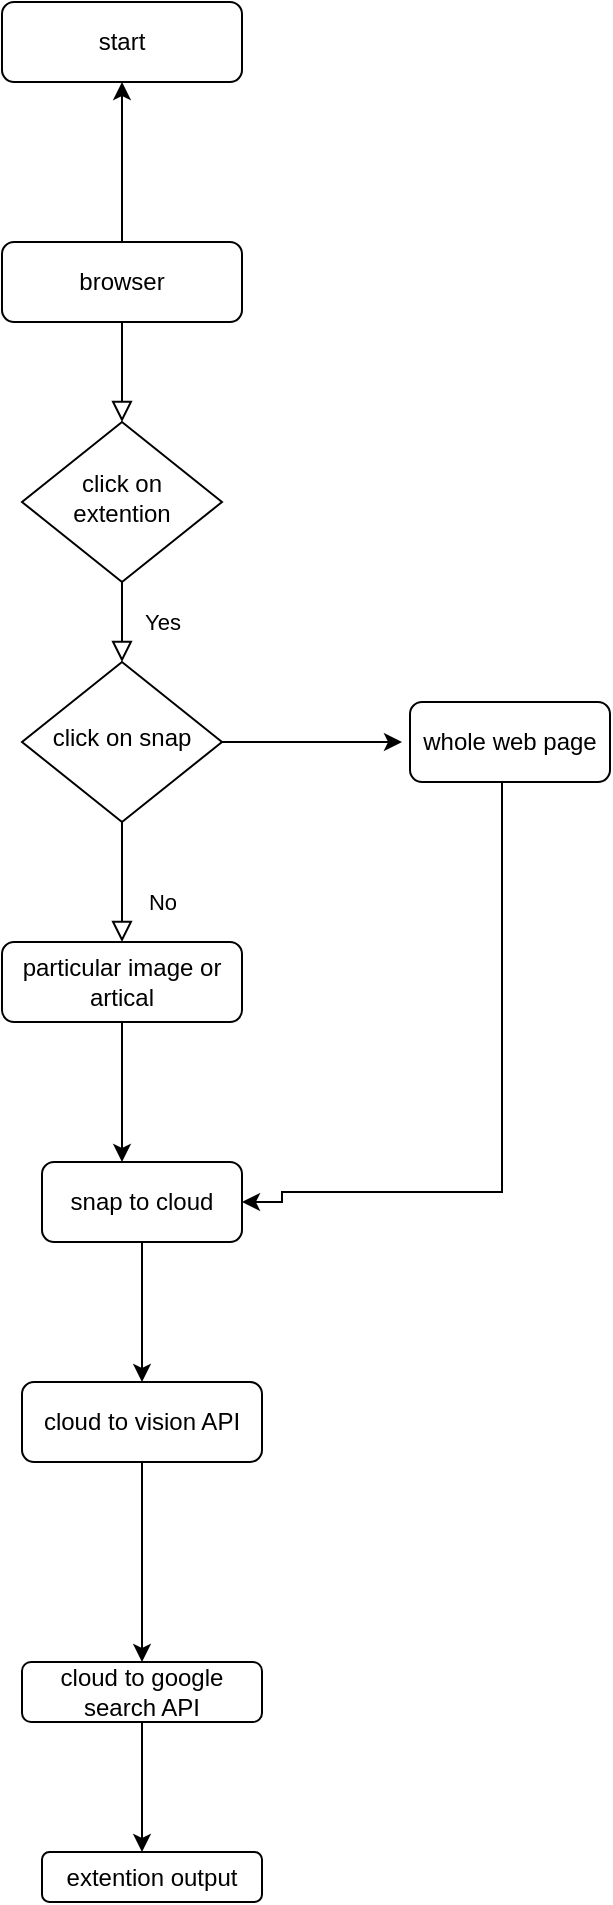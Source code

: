 <mxfile version="15.4.3" type="onedrive"><diagram id="C5RBs43oDa-KdzZeNtuy" name="Page-1"><mxGraphModel dx="723" dy="1500" grid="1" gridSize="10" guides="1" tooltips="1" connect="1" arrows="1" fold="1" page="1" pageScale="1" pageWidth="827" pageHeight="1169" math="0" shadow="0"><root><mxCell id="WIyWlLk6GJQsqaUBKTNV-0"/><mxCell id="WIyWlLk6GJQsqaUBKTNV-1" parent="WIyWlLk6GJQsqaUBKTNV-0"/><mxCell id="WIyWlLk6GJQsqaUBKTNV-2" value="" style="rounded=0;html=1;jettySize=auto;orthogonalLoop=1;fontSize=11;endArrow=block;endFill=0;endSize=8;strokeWidth=1;shadow=0;labelBackgroundColor=none;edgeStyle=orthogonalEdgeStyle;" parent="WIyWlLk6GJQsqaUBKTNV-1" source="WIyWlLk6GJQsqaUBKTNV-3" target="WIyWlLk6GJQsqaUBKTNV-6" edge="1"><mxGeometry relative="1" as="geometry"/></mxCell><mxCell id="4-z7FrDZ5jEBJCsHhhwt-13" value="" style="edgeStyle=orthogonalEdgeStyle;rounded=0;orthogonalLoop=1;jettySize=auto;html=1;" edge="1" parent="WIyWlLk6GJQsqaUBKTNV-1" source="WIyWlLk6GJQsqaUBKTNV-3" target="4-z7FrDZ5jEBJCsHhhwt-12"><mxGeometry relative="1" as="geometry"/></mxCell><mxCell id="WIyWlLk6GJQsqaUBKTNV-3" value="browser" style="rounded=1;whiteSpace=wrap;html=1;fontSize=12;glass=0;strokeWidth=1;shadow=0;" parent="WIyWlLk6GJQsqaUBKTNV-1" vertex="1"><mxGeometry x="160" y="80" width="120" height="40" as="geometry"/></mxCell><mxCell id="WIyWlLk6GJQsqaUBKTNV-4" value="Yes" style="rounded=0;html=1;jettySize=auto;orthogonalLoop=1;fontSize=11;endArrow=block;endFill=0;endSize=8;strokeWidth=1;shadow=0;labelBackgroundColor=none;edgeStyle=orthogonalEdgeStyle;" parent="WIyWlLk6GJQsqaUBKTNV-1" source="WIyWlLk6GJQsqaUBKTNV-6" target="WIyWlLk6GJQsqaUBKTNV-10" edge="1"><mxGeometry y="20" relative="1" as="geometry"><mxPoint as="offset"/></mxGeometry></mxCell><mxCell id="WIyWlLk6GJQsqaUBKTNV-6" value="click on extention" style="rhombus;whiteSpace=wrap;html=1;shadow=0;fontFamily=Helvetica;fontSize=12;align=center;strokeWidth=1;spacing=6;spacingTop=-4;" parent="WIyWlLk6GJQsqaUBKTNV-1" vertex="1"><mxGeometry x="170" y="170" width="100" height="80" as="geometry"/></mxCell><mxCell id="WIyWlLk6GJQsqaUBKTNV-8" value="No" style="rounded=0;html=1;jettySize=auto;orthogonalLoop=1;fontSize=11;endArrow=block;endFill=0;endSize=8;strokeWidth=1;shadow=0;labelBackgroundColor=none;edgeStyle=orthogonalEdgeStyle;" parent="WIyWlLk6GJQsqaUBKTNV-1" source="WIyWlLk6GJQsqaUBKTNV-10" target="WIyWlLk6GJQsqaUBKTNV-11" edge="1"><mxGeometry x="0.333" y="20" relative="1" as="geometry"><mxPoint as="offset"/></mxGeometry></mxCell><mxCell id="4-z7FrDZ5jEBJCsHhhwt-1" value="" style="edgeStyle=orthogonalEdgeStyle;rounded=0;orthogonalLoop=1;jettySize=auto;html=1;" edge="1" parent="WIyWlLk6GJQsqaUBKTNV-1" source="WIyWlLk6GJQsqaUBKTNV-10"><mxGeometry relative="1" as="geometry"><mxPoint x="360" y="330" as="targetPoint"/></mxGeometry></mxCell><mxCell id="WIyWlLk6GJQsqaUBKTNV-10" value="click on snap" style="rhombus;whiteSpace=wrap;html=1;shadow=0;fontFamily=Helvetica;fontSize=12;align=center;strokeWidth=1;spacing=6;spacingTop=-4;" parent="WIyWlLk6GJQsqaUBKTNV-1" vertex="1"><mxGeometry x="170" y="290" width="100" height="80" as="geometry"/></mxCell><mxCell id="4-z7FrDZ5jEBJCsHhhwt-5" value="" style="edgeStyle=orthogonalEdgeStyle;rounded=0;orthogonalLoop=1;jettySize=auto;html=1;" edge="1" parent="WIyWlLk6GJQsqaUBKTNV-1" source="WIyWlLk6GJQsqaUBKTNV-11" target="4-z7FrDZ5jEBJCsHhhwt-4"><mxGeometry relative="1" as="geometry"><Array as="points"><mxPoint x="220" y="530"/><mxPoint x="220" y="530"/></Array></mxGeometry></mxCell><mxCell id="WIyWlLk6GJQsqaUBKTNV-11" value="particular image or artical" style="rounded=1;whiteSpace=wrap;html=1;fontSize=12;glass=0;strokeWidth=1;shadow=0;" parent="WIyWlLk6GJQsqaUBKTNV-1" vertex="1"><mxGeometry x="160" y="430" width="120" height="40" as="geometry"/></mxCell><mxCell id="4-z7FrDZ5jEBJCsHhhwt-7" value="" style="edgeStyle=orthogonalEdgeStyle;rounded=0;orthogonalLoop=1;jettySize=auto;html=1;entryX=1;entryY=0.5;entryDx=0;entryDy=0;" edge="1" parent="WIyWlLk6GJQsqaUBKTNV-1" source="4-z7FrDZ5jEBJCsHhhwt-3" target="4-z7FrDZ5jEBJCsHhhwt-4"><mxGeometry relative="1" as="geometry"><mxPoint x="360" y="555" as="targetPoint"/><Array as="points"><mxPoint x="410" y="555"/><mxPoint x="300" y="555"/><mxPoint x="300" y="560"/></Array></mxGeometry></mxCell><mxCell id="4-z7FrDZ5jEBJCsHhhwt-3" value="whole web page " style="rounded=1;whiteSpace=wrap;html=1;" vertex="1" parent="WIyWlLk6GJQsqaUBKTNV-1"><mxGeometry x="364" y="310" width="100" height="40" as="geometry"/></mxCell><mxCell id="4-z7FrDZ5jEBJCsHhhwt-9" value="" style="edgeStyle=orthogonalEdgeStyle;rounded=0;orthogonalLoop=1;jettySize=auto;html=1;" edge="1" parent="WIyWlLk6GJQsqaUBKTNV-1" source="4-z7FrDZ5jEBJCsHhhwt-4" target="4-z7FrDZ5jEBJCsHhhwt-8"><mxGeometry relative="1" as="geometry"/></mxCell><mxCell id="4-z7FrDZ5jEBJCsHhhwt-4" value="snap to cloud" style="whiteSpace=wrap;html=1;rounded=1;shadow=0;strokeWidth=1;glass=0;" vertex="1" parent="WIyWlLk6GJQsqaUBKTNV-1"><mxGeometry x="180" y="540" width="100" height="40" as="geometry"/></mxCell><mxCell id="4-z7FrDZ5jEBJCsHhhwt-11" value="" style="edgeStyle=orthogonalEdgeStyle;rounded=0;orthogonalLoop=1;jettySize=auto;html=1;" edge="1" parent="WIyWlLk6GJQsqaUBKTNV-1" source="4-z7FrDZ5jEBJCsHhhwt-8" target="4-z7FrDZ5jEBJCsHhhwt-10"><mxGeometry relative="1" as="geometry"/></mxCell><mxCell id="4-z7FrDZ5jEBJCsHhhwt-8" value="cloud to vision API" style="whiteSpace=wrap;html=1;rounded=1;shadow=0;strokeWidth=1;glass=0;" vertex="1" parent="WIyWlLk6GJQsqaUBKTNV-1"><mxGeometry x="170" y="650" width="120" height="40" as="geometry"/></mxCell><mxCell id="4-z7FrDZ5jEBJCsHhhwt-17" value="" style="edgeStyle=orthogonalEdgeStyle;rounded=0;orthogonalLoop=1;jettySize=auto;html=1;" edge="1" parent="WIyWlLk6GJQsqaUBKTNV-1" source="4-z7FrDZ5jEBJCsHhhwt-10" target="4-z7FrDZ5jEBJCsHhhwt-16"><mxGeometry relative="1" as="geometry"><Array as="points"><mxPoint x="230" y="880"/><mxPoint x="230" y="880"/></Array></mxGeometry></mxCell><mxCell id="4-z7FrDZ5jEBJCsHhhwt-10" value="cloud to google search API" style="whiteSpace=wrap;html=1;rounded=1;shadow=0;strokeWidth=1;glass=0;" vertex="1" parent="WIyWlLk6GJQsqaUBKTNV-1"><mxGeometry x="170" y="790" width="120" height="30" as="geometry"/></mxCell><mxCell id="4-z7FrDZ5jEBJCsHhhwt-12" value="start" style="rounded=1;whiteSpace=wrap;html=1;fontSize=12;glass=0;strokeWidth=1;shadow=0;" vertex="1" parent="WIyWlLk6GJQsqaUBKTNV-1"><mxGeometry x="160" y="-40" width="120" height="40" as="geometry"/></mxCell><mxCell id="4-z7FrDZ5jEBJCsHhhwt-16" value="extention output" style="whiteSpace=wrap;html=1;rounded=1;shadow=0;strokeWidth=1;glass=0;" vertex="1" parent="WIyWlLk6GJQsqaUBKTNV-1"><mxGeometry x="180" y="885" width="110" height="25" as="geometry"/></mxCell></root></mxGraphModel></diagram></mxfile>